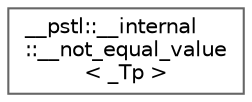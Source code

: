 digraph "Graphical Class Hierarchy"
{
 // LATEX_PDF_SIZE
  bgcolor="transparent";
  edge [fontname=Helvetica,fontsize=10,labelfontname=Helvetica,labelfontsize=10];
  node [fontname=Helvetica,fontsize=10,shape=box,height=0.2,width=0.4];
  rankdir="LR";
  Node0 [id="Node000000",label="__pstl::__internal\l::__not_equal_value\l\< _Tp \>",height=0.2,width=0.4,color="grey40", fillcolor="white", style="filled",URL="$class____pstl_1_1____internal_1_1____not__equal__value.html",tooltip="Logical negation of ==value."];
}
